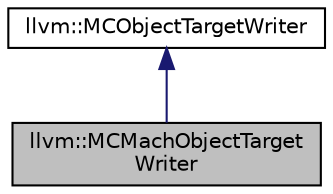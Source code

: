 digraph "llvm::MCMachObjectTargetWriter"
{
 // LATEX_PDF_SIZE
  bgcolor="transparent";
  edge [fontname="Helvetica",fontsize="10",labelfontname="Helvetica",labelfontsize="10"];
  node [fontname="Helvetica",fontsize="10",shape="box"];
  Node1 [label="llvm::MCMachObjectTarget\lWriter",height=0.2,width=0.4,color="black", fillcolor="grey75", style="filled", fontcolor="black",tooltip=" "];
  Node2 -> Node1 [dir="back",color="midnightblue",fontsize="10",style="solid",fontname="Helvetica"];
  Node2 [label="llvm::MCObjectTargetWriter",height=0.2,width=0.4,color="black",URL="$classllvm_1_1MCObjectTargetWriter.html",tooltip="Base class for classes that define behaviour that is specific to both the target and the object forma..."];
}
